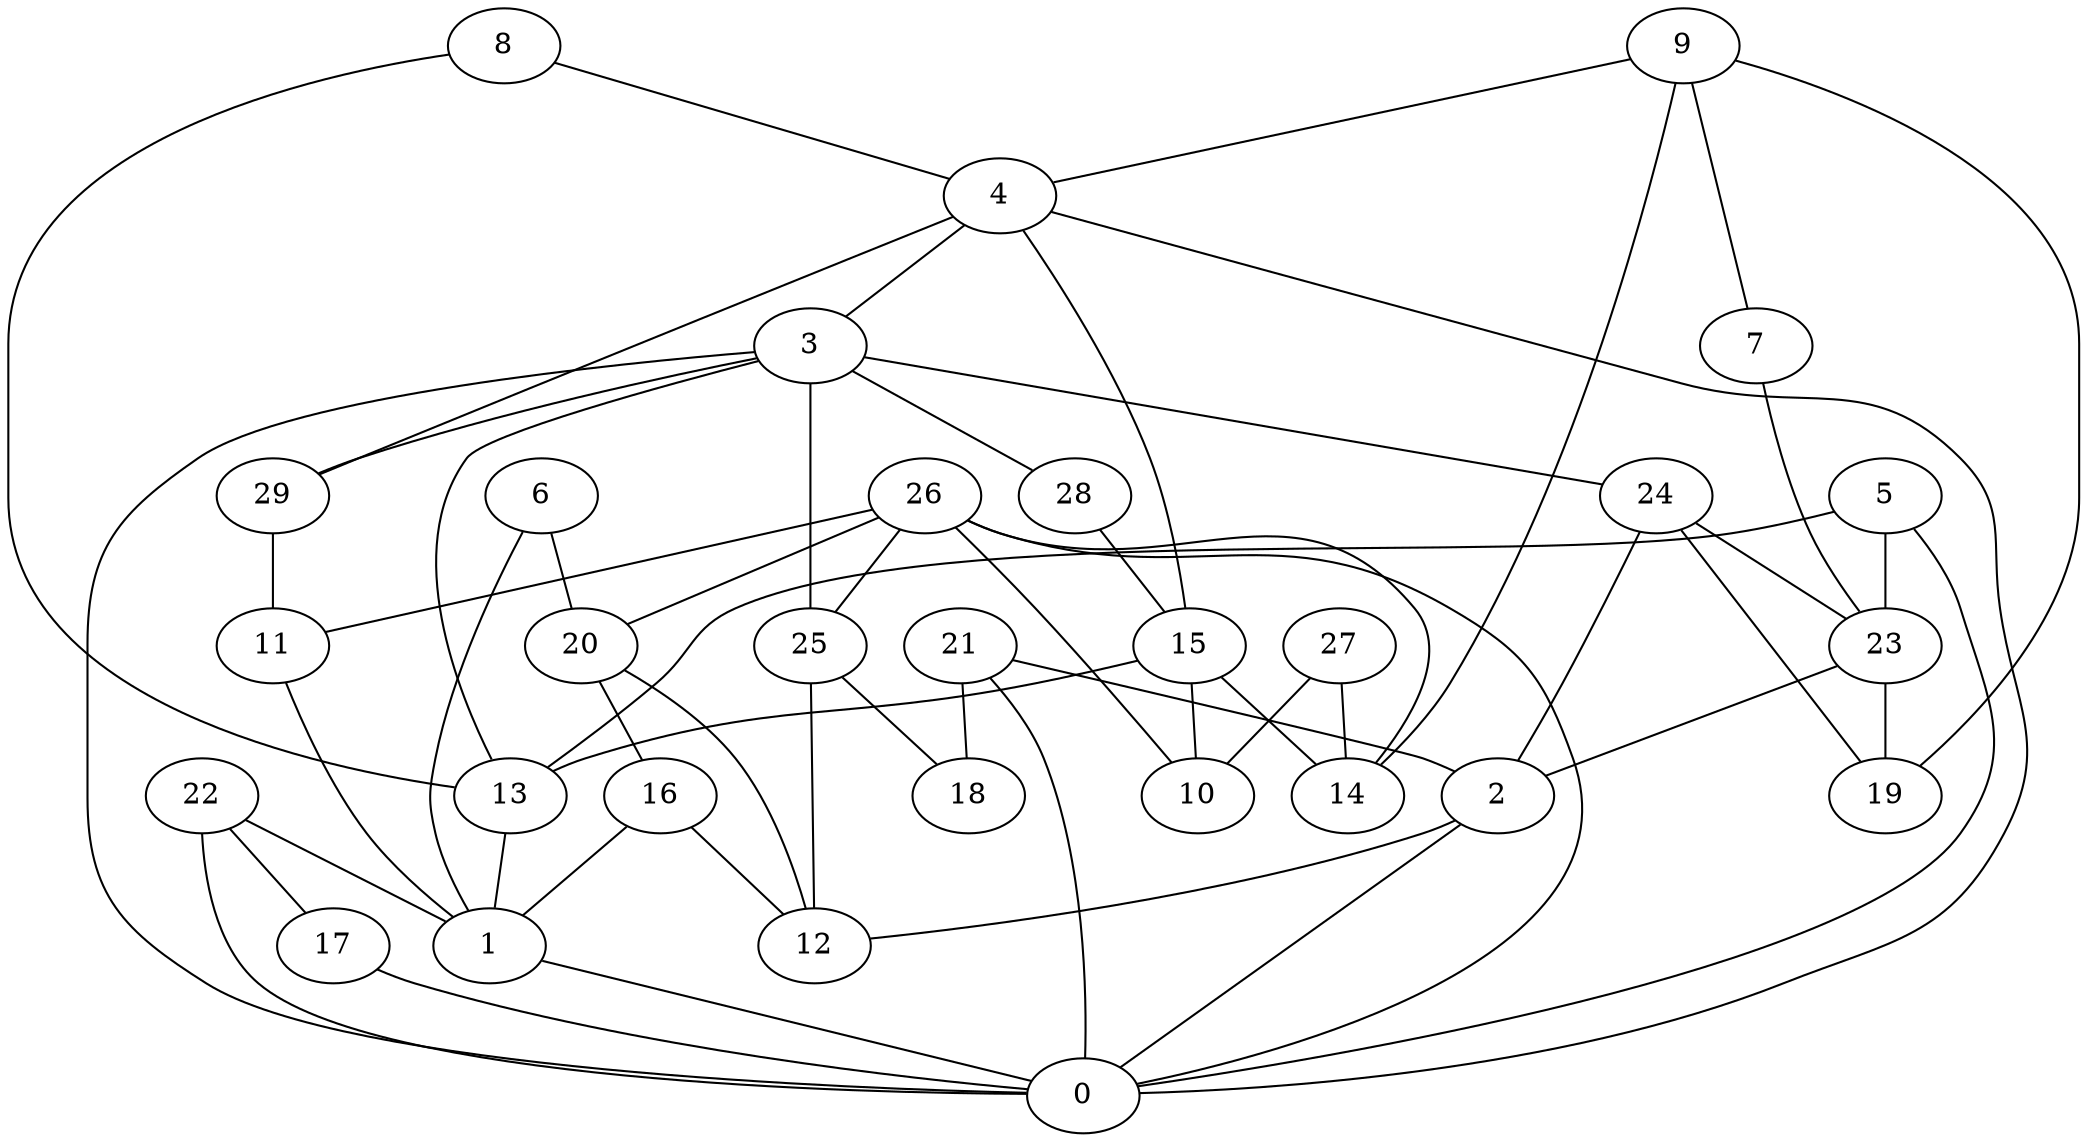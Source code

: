 digraph GG_graph {

subgraph G_graph {
edge [color = black]
"6" -> "1" [dir = none]
"6" -> "20" [dir = none]
"3" -> "28" [dir = none]
"3" -> "13" [dir = none]
"3" -> "29" [dir = none]
"3" -> "0" [dir = none]
"3" -> "24" [dir = none]
"3" -> "25" [dir = none]
"16" -> "12" [dir = none]
"16" -> "1" [dir = none]
"1" -> "0" [dir = none]
"9" -> "4" [dir = none]
"9" -> "19" [dir = none]
"9" -> "14" [dir = none]
"9" -> "7" [dir = none]
"22" -> "1" [dir = none]
"22" -> "0" [dir = none]
"22" -> "17" [dir = none]
"20" -> "12" [dir = none]
"20" -> "16" [dir = none]
"26" -> "11" [dir = none]
"26" -> "25" [dir = none]
"26" -> "10" [dir = none]
"26" -> "0" [dir = none]
"26" -> "14" [dir = none]
"26" -> "20" [dir = none]
"24" -> "2" [dir = none]
"24" -> "19" [dir = none]
"24" -> "23" [dir = none]
"15" -> "13" [dir = none]
"15" -> "14" [dir = none]
"15" -> "10" [dir = none]
"13" -> "1" [dir = none]
"29" -> "11" [dir = none]
"27" -> "10" [dir = none]
"27" -> "14" [dir = none]
"28" -> "15" [dir = none]
"17" -> "0" [dir = none]
"7" -> "23" [dir = none]
"4" -> "3" [dir = none]
"4" -> "0" [dir = none]
"4" -> "15" [dir = none]
"4" -> "29" [dir = none]
"11" -> "1" [dir = none]
"21" -> "2" [dir = none]
"21" -> "0" [dir = none]
"21" -> "18" [dir = none]
"23" -> "19" [dir = none]
"23" -> "2" [dir = none]
"8" -> "13" [dir = none]
"8" -> "4" [dir = none]
"5" -> "23" [dir = none]
"5" -> "13" [dir = none]
"5" -> "0" [dir = none]
"25" -> "12" [dir = none]
"25" -> "18" [dir = none]
"2" -> "0" [dir = none]
"2" -> "12" [dir = none]
}

}
